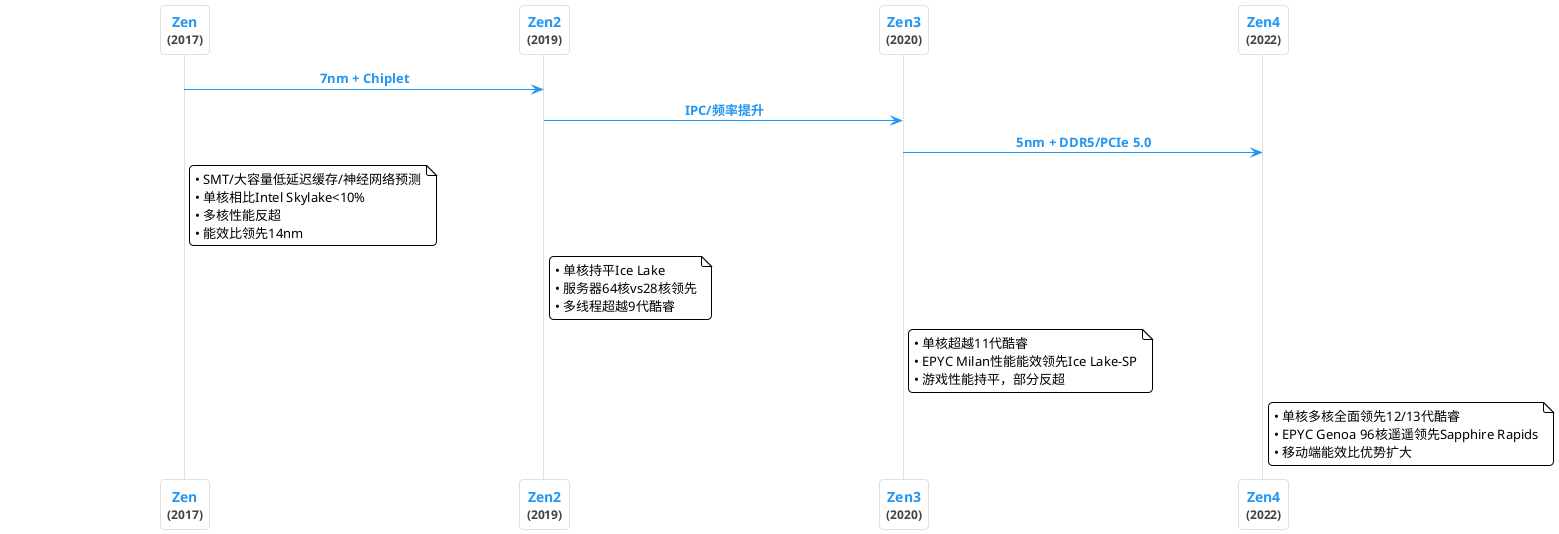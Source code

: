 @startuml
!theme plain
skinparam backgroundColor transparent
skinparam sequence {
    MessageAlign center
    ArrowColor #2196F3
    LifeLineBorderColor #E0E0E0
    LifeLineBackgroundColor #FAFAFA
    LifeLineThickness 2
    ParticipantBorderColor #E0E0E0
    ParticipantBackgroundColor #FFFFFF
    ParticipantFontStyle bold
    ParticipantFontColor #424242
    ParticipantFontSize 14
    MessageFontSize 13
    MessageFontColor #424242
    NoteBorderColor #E0E0E0
    NoteBackgroundColor #FFFFFF
    NoteFontColor #424242
    NoteFontSize 12
}

skinparam ParticipantPadding 150
skinparam BoxPadding 10
skinparam Shadowing false
skinparam RoundCorner 8

participant "<color:#2196F3>Zen</color>\n<size:12>(2017)</size>" as Zen
participant "<color:#2196F3>Zen2</color>\n<size:12>(2019)</size>" as Zen2
participant "<color:#2196F3>Zen3</color>\n<size:12>(2020)</size>" as Zen3
participant "<color:#2196F3>Zen4</color>\n<size:12>(2022)</size>" as Zen4

Zen -[#2196F3]> Zen2 : <color:#2196F3><b>7nm + Chiplet</b></color>
Zen2 -[#2196F3]> Zen3 : <color:#2196F3><b>IPC/频率提升</b></color>
Zen3 -[#2196F3]> Zen4 : <color:#2196F3><b>5nm + DDR5/PCIe 5.0</b></color>

note right of Zen
  • SMT/大容量低延迟缓存/神经网络预测
  • 单核相比Intel Skylake<10%
  • 多核性能反超
  • 能效比领先14nm
end note

note right of Zen2
  • 单核持平Ice Lake
  • 服务器64核vs28核领先
  • 多线程超越9代酷睿
end note

note right of Zen3
  • 单核超越11代酷睿
  • EPYC Milan性能能效领先Ice Lake-SP
  • 游戏性能持平，部分反超
end note

note right of Zen4
  • 单核多核全面领先12/13代酷睿
  • EPYC Genoa 96核遥遥领先Sapphire Rapids
  • 移动端能效比优势扩大
end note

@enduml 